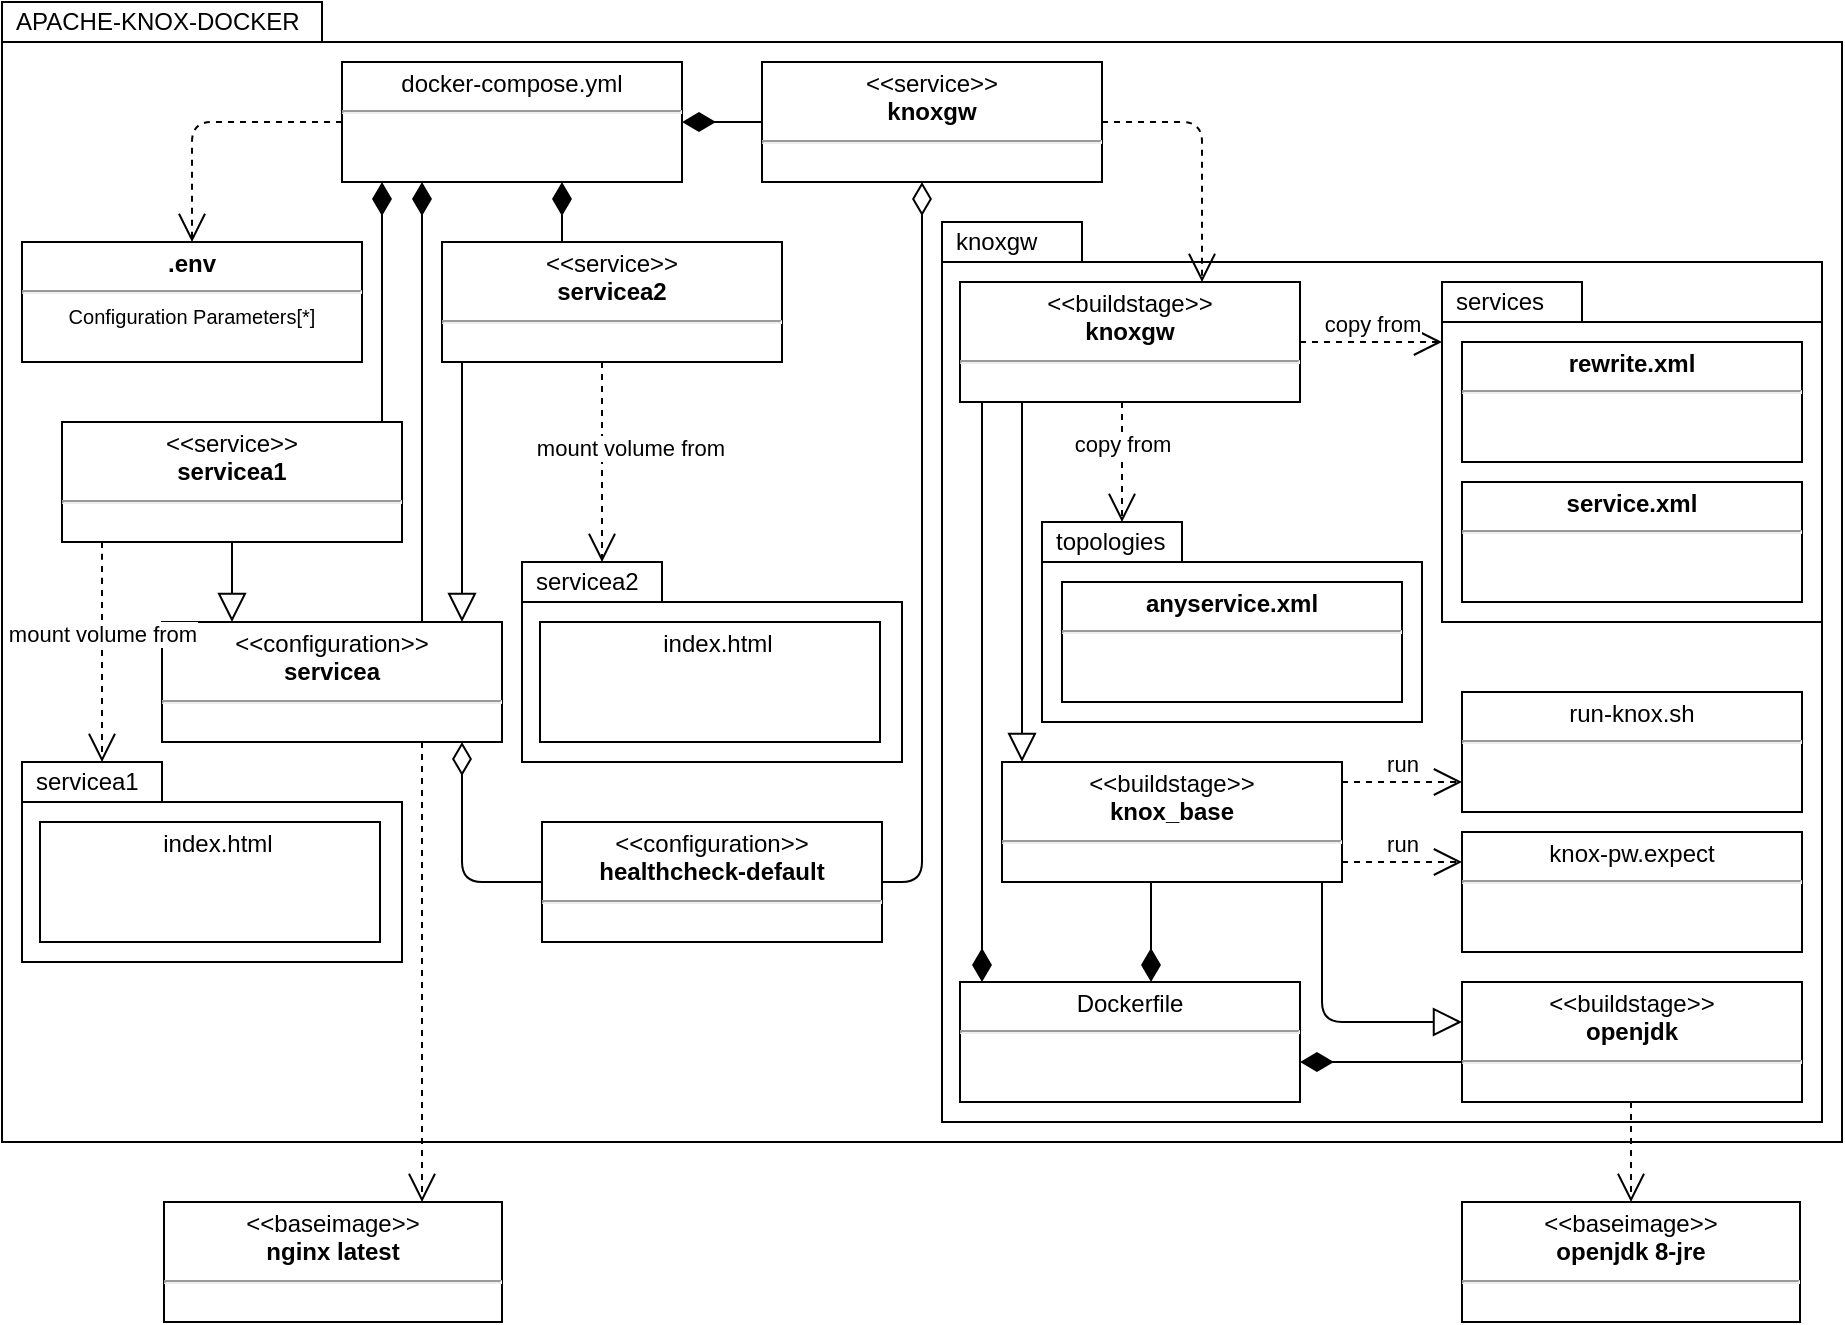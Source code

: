 <mxfile>
    <diagram id="yH5BhOkYe0fMXzbH4QcV" name="Page-1">
        <mxGraphModel dx="1611" dy="869" grid="1" gridSize="10" guides="1" tooltips="1" connect="1" arrows="1" fold="1" page="1" pageScale="1" pageWidth="1169" pageHeight="827" math="0" shadow="0">
            <root>
                <mxCell id="0"/>
                <mxCell id="1" parent="0"/>
                <mxCell id="42" value="&lt;p style=&quot;margin:0px;margin-top:4px;text-align:center;&quot;&gt;&amp;lt;&amp;lt;baseimage&amp;gt;&amp;gt;&lt;br&gt;&lt;b&gt;openjdk 8-jre&lt;/b&gt;&lt;/p&gt;&lt;hr&gt;&lt;p style=&quot;margin:0px;margin-left:8px;text-align:center;&quot;&gt;&lt;br&gt;&lt;/p&gt;" style="shape=rect;html=1;overflow=fill;whiteSpace=wrap;align=center;fillColor=none;" vertex="1" parent="1">
                    <mxGeometry x="780" y="640" width="169" height="60" as="geometry"/>
                </mxCell>
                <UserObject label="APACHE-KNOX-DOCKER" link="https://github.com/eliezerb2/apache-knox-docker/blob/master/knoxgw" id="48">
                    <mxCell style="shape=folder;xSize=90;align=left;spacingLeft=10;align=left;verticalAlign=top;spacingLeft=5;spacingTop=-4;tabWidth=160;tabHeight=20;tabPosition=left;html=1;recursiveResize=0;fillColor=none;" vertex="1" parent="1">
                        <mxGeometry x="50" y="40" width="920" height="570" as="geometry"/>
                    </mxCell>
                </UserObject>
                <mxCell id="19" value="&lt;p style=&quot;margin:0px;margin-top:4px;text-align:center;&quot;&gt;&amp;lt;&amp;lt;service&amp;gt;&amp;gt;&lt;br&gt;&lt;b&gt;knoxgw&lt;/b&gt;&lt;/p&gt;&lt;hr&gt;&lt;p style=&quot;margin:0px;margin-left:8px;text-align:center;&quot;&gt;&lt;br&gt;&lt;/p&gt;" style="shape=rect;html=1;overflow=fill;whiteSpace=wrap;align=center;fillColor=none;" vertex="1" parent="48">
                    <mxGeometry x="380" y="30" width="170" height="60" as="geometry"/>
                </mxCell>
                <mxCell id="39" value="" style="edgeStyle=elbowEdgeStyle;html=1;endArrow=open;endSize=12;dashed=1;verticalAlign=bottom;" edge="1" parent="48" source="19" target="55">
                    <mxGeometry width="160" relative="1" as="geometry">
                        <mxPoint x="-715" y="-30" as="sourcePoint"/>
                        <mxPoint x="-715" y="-70" as="targetPoint"/>
                        <Array as="points">
                            <mxPoint x="600" y="60"/>
                        </Array>
                    </mxGeometry>
                </mxCell>
                <UserObject label="&lt;p style=&quot;margin:0px;margin-top:4px;text-align:center;&quot;&gt;&lt;b&gt;.env&lt;/b&gt;&lt;/p&gt;&lt;hr&gt;&lt;p style=&quot;font-size:10px;margin:0px;text-align:center;&quot;&gt;Configuration Parameters[*]&lt;/p&gt;" link="https://github.com/eliezerb2/apache-knox-docker/blob/master/.env" id="14">
                    <mxCell style="shape=rect;html=1;overflow=fill;whiteSpace=wrap;fillColor=none;" vertex="1" parent="48">
                        <mxGeometry x="10" y="120" width="170" height="60" as="geometry"/>
                    </mxCell>
                </UserObject>
                <UserObject label="&lt;p style=&quot;margin:0px;margin-top:4px;text-align:center;&quot;&gt;docker-compose.yml&lt;br&gt;&lt;/p&gt;&lt;hr&gt;&lt;p style=&quot;font-size:10px;margin:0px;text-align:center;&quot;&gt;&lt;br&gt;&lt;/p&gt;" link="https://github.com/eliezerb2/apache-knox-docker/blob/master/docker-compose.yml" id="17">
                    <mxCell style="shape=rect;html=1;overflow=fill;whiteSpace=wrap;fillColor=none;" vertex="1" parent="48">
                        <mxGeometry x="170" y="30" width="170" height="60" as="geometry"/>
                    </mxCell>
                </UserObject>
                <mxCell id="23" value="&lt;p style=&quot;margin:0px;margin-top:4px;text-align:center;&quot;&gt;&amp;lt;&amp;lt;service&amp;gt;&amp;gt;&lt;br&gt;&lt;b&gt;servicea1&lt;/b&gt;&lt;/p&gt;&lt;hr&gt;&lt;p style=&quot;margin:0px;margin-left:8px;text-align:center;&quot;&gt;&lt;br&gt;&lt;/p&gt;" style="shape=rect;html=1;overflow=fill;whiteSpace=wrap;align=center;fillColor=none;" vertex="1" parent="48">
                    <mxGeometry x="30" y="210" width="170" height="60" as="geometry"/>
                </mxCell>
                <mxCell id="26" value="&lt;p style=&quot;margin:0px;margin-top:4px;text-align:center;&quot;&gt;&amp;lt;&amp;lt;service&amp;gt;&amp;gt;&lt;br&gt;&lt;b&gt;servicea2&lt;/b&gt;&lt;/p&gt;&lt;hr&gt;&lt;p style=&quot;margin:0px;margin-left:8px;text-align:center;&quot;&gt;&lt;br&gt;&lt;/p&gt;" style="shape=rect;html=1;overflow=fill;whiteSpace=wrap;align=center;fillColor=none;" vertex="1" parent="48">
                    <mxGeometry x="220" y="120" width="170" height="60" as="geometry"/>
                </mxCell>
                <mxCell id="16" value="" style="edgeStyle=elbowEdgeStyle;html=1;endArrow=open;endSize=12;dashed=1;verticalAlign=bottom;" edge="1" parent="48" source="17" target="14">
                    <mxGeometry width="160" relative="1" as="geometry">
                        <mxPoint x="-131.667" y="80" as="sourcePoint"/>
                        <mxPoint x="-100" as="targetPoint"/>
                        <Array as="points">
                            <mxPoint x="95" y="60"/>
                        </Array>
                    </mxGeometry>
                </mxCell>
                <mxCell id="20" value="" style="align=right;html=1;verticalAlign=bottom;endArrow=none;startArrow=diamondThin;startSize=14;startFill=1;edgeStyle=none;" edge="1" parent="48" source="17" target="19">
                    <mxGeometry x="1" relative="1" as="geometry">
                        <mxPoint x="-180" y="170" as="sourcePoint"/>
                        <mxPoint x="-20" y="170" as="targetPoint"/>
                    </mxGeometry>
                </mxCell>
                <mxCell id="24" value="" style="align=right;html=1;verticalAlign=bottom;endArrow=none;startArrow=diamondThin;startSize=14;startFill=1;edgeStyle=elbowEdgeStyle;" edge="1" parent="48" source="17" target="23">
                    <mxGeometry x="1" relative="1" as="geometry">
                        <mxPoint x="-210.385" y="150" as="sourcePoint"/>
                        <mxPoint x="-141.154" y="210" as="targetPoint"/>
                        <Array as="points">
                            <mxPoint x="190" y="140"/>
                            <mxPoint x="200" y="140"/>
                        </Array>
                    </mxGeometry>
                </mxCell>
                <mxCell id="25" value="" style="align=right;html=1;verticalAlign=bottom;endArrow=none;startArrow=diamondThin;startSize=14;startFill=1;edgeStyle=elbowEdgeStyle;" edge="1" target="26" parent="48" source="17">
                    <mxGeometry x="1" relative="1" as="geometry">
                        <mxPoint x="-227.308" y="250" as="sourcePoint"/>
                        <mxPoint x="-96.154" y="320" as="targetPoint"/>
                    </mxGeometry>
                </mxCell>
                <UserObject label="knoxgw" link="https://github.com/eliezerb2/apache-knox-docker/blob/master/knoxgw" id="32">
                    <mxCell style="shape=folder;xSize=90;align=left;spacingLeft=10;align=left;verticalAlign=top;spacingLeft=5;spacingTop=-4;tabWidth=70;tabHeight=20;tabPosition=left;html=1;recursiveResize=0;fillColor=none;" vertex="1" parent="48">
                        <mxGeometry x="470" y="110" width="440" height="450" as="geometry"/>
                    </mxCell>
                </UserObject>
                <UserObject label="&lt;p style=&quot;margin:0px;margin-top:4px;text-align:center;&quot;&gt;Dockerfile&lt;br&gt;&lt;/p&gt;&lt;hr&gt;&lt;p style=&quot;font-size:10px;margin:0px;text-align:center;&quot;&gt;&lt;br&gt;&lt;/p&gt;" link="https://github.com/eliezerb2/apache-knox-docker/blob/master/knoxgw/Dockerfile" id="36">
                    <mxCell style="shape=rect;html=1;overflow=fill;whiteSpace=wrap;fillColor=none;" vertex="1" parent="32">
                        <mxGeometry x="9" y="380" width="170" height="60" as="geometry"/>
                    </mxCell>
                </UserObject>
                <mxCell id="40" value="&lt;p style=&quot;margin:0px;margin-top:4px;text-align:center;&quot;&gt;&amp;lt;&amp;lt;buildstage&amp;gt;&amp;gt;&lt;br&gt;&lt;b&gt;openjdk&lt;/b&gt;&lt;/p&gt;&lt;hr&gt;&lt;p style=&quot;margin:0px;margin-left:8px;text-align:center;&quot;&gt;&lt;br&gt;&lt;/p&gt;" style="shape=rect;html=1;overflow=fill;whiteSpace=wrap;align=center;fillColor=none;" vertex="1" parent="32">
                    <mxGeometry x="260" y="380" width="170" height="60" as="geometry"/>
                </mxCell>
                <mxCell id="41" value="" style="align=right;html=1;verticalAlign=bottom;endArrow=none;startArrow=diamondThin;startSize=14;startFill=1;edgeStyle=elbowEdgeStyle;" edge="1" target="40" parent="32" source="36">
                    <mxGeometry x="1" relative="1" as="geometry">
                        <mxPoint x="100" y="110" as="sourcePoint"/>
                        <mxPoint x="288.846" y="210" as="targetPoint"/>
                        <Array as="points">
                            <mxPoint x="200" y="420"/>
                            <mxPoint x="180" y="460"/>
                            <mxPoint x="220" y="400"/>
                        </Array>
                    </mxGeometry>
                </mxCell>
                <mxCell id="52" value="&lt;p style=&quot;margin:0px;margin-top:4px;text-align:center;&quot;&gt;&amp;lt;&amp;lt;buildstage&amp;gt;&amp;gt;&lt;br&gt;&lt;b&gt;knox_base&lt;/b&gt;&lt;/p&gt;&lt;hr&gt;&lt;p style=&quot;margin:0px;margin-left:8px;text-align:center;&quot;&gt;&lt;br&gt;&lt;/p&gt;" style="shape=rect;html=1;overflow=fill;whiteSpace=wrap;align=center;fillColor=none;" vertex="1" parent="32">
                    <mxGeometry x="30" y="270" width="170" height="60" as="geometry"/>
                </mxCell>
                <mxCell id="54" value="" style="align=right;html=1;verticalAlign=bottom;endArrow=none;startArrow=diamondThin;startSize=14;startFill=1;edgeStyle=elbowEdgeStyle;" edge="1" parent="32" source="36" target="52">
                    <mxGeometry x="1" relative="1" as="geometry">
                        <mxPoint x="425.3" y="280" as="sourcePoint"/>
                        <mxPoint x="413.7" y="320" as="targetPoint"/>
                    </mxGeometry>
                </mxCell>
                <mxCell id="55" value="&lt;p style=&quot;margin:0px;margin-top:4px;text-align:center;&quot;&gt;&amp;lt;&amp;lt;buildstage&amp;gt;&amp;gt;&lt;br&gt;&lt;b&gt;knoxgw&lt;/b&gt;&lt;/p&gt;&lt;hr&gt;&lt;p style=&quot;margin:0px;margin-left:8px;text-align:center;&quot;&gt;&lt;br&gt;&lt;/p&gt;" style="shape=rect;html=1;overflow=fill;whiteSpace=wrap;align=center;fillColor=none;" vertex="1" parent="32">
                    <mxGeometry x="9" y="30" width="170" height="60" as="geometry"/>
                </mxCell>
                <mxCell id="56" value="" style="align=right;html=1;verticalAlign=bottom;endArrow=none;startArrow=diamondThin;startSize=14;startFill=1;edgeStyle=elbowEdgeStyle;" edge="1" parent="32" source="36" target="55">
                    <mxGeometry x="1" relative="1" as="geometry">
                        <mxPoint x="453.333" y="270" as="sourcePoint"/>
                        <mxPoint x="566.667" y="390" as="targetPoint"/>
                        <Array as="points">
                            <mxPoint x="20" y="210"/>
                        </Array>
                    </mxGeometry>
                </mxCell>
                <UserObject label="services" link="https://github.com/eliezerb2/apache-knox-docker/blob/master/knoxgw/services" id="58">
                    <mxCell style="shape=folder;xSize=90;align=left;spacingLeft=10;align=left;verticalAlign=top;spacingLeft=5;spacingTop=-4;tabWidth=70;tabHeight=20;tabPosition=left;html=1;recursiveResize=0;fillColor=none;" vertex="1" parent="32">
                        <mxGeometry x="250" y="30" width="190" height="170" as="geometry"/>
                    </mxCell>
                </UserObject>
                <mxCell id="60" value="&lt;p style=&quot;margin:0px;margin-top:4px;text-align:center;&quot;&gt;&lt;b&gt;rewrite.xml&lt;/b&gt;&lt;/p&gt;&lt;hr&gt;&lt;p style=&quot;margin:0px;margin-left:8px;text-align:center;&quot;&gt;&lt;br&gt;&lt;/p&gt;" style="shape=rect;html=1;overflow=fill;whiteSpace=wrap;align=center;fillColor=none;" vertex="1" parent="58">
                    <mxGeometry x="10" y="30" width="170" height="60" as="geometry"/>
                </mxCell>
                <mxCell id="69" value="&lt;p style=&quot;margin:0px;margin-top:4px;text-align:center;&quot;&gt;&lt;b&gt;service.xml&lt;/b&gt;&lt;/p&gt;&lt;hr&gt;&lt;p style=&quot;margin:0px;margin-left:8px;text-align:center;&quot;&gt;&lt;br&gt;&lt;/p&gt;" style="shape=rect;html=1;overflow=fill;whiteSpace=wrap;align=center;fillColor=none;" vertex="1" parent="58">
                    <mxGeometry x="10" y="100" width="170" height="60" as="geometry"/>
                </mxCell>
                <mxCell id="70" value="copy from" style="edgeStyle=elbowEdgeStyle;html=1;endArrow=open;endSize=12;dashed=1;verticalAlign=bottom;" edge="1" parent="32" source="55" target="58">
                    <mxGeometry width="160" relative="1" as="geometry">
                        <mxPoint x="133.375" y="210" as="sourcePoint"/>
                        <mxPoint x="207.125" y="510" as="targetPoint"/>
                        <Array as="points">
                            <mxPoint x="340" y="60"/>
                        </Array>
                    </mxGeometry>
                </mxCell>
                <mxCell id="71" value="copy from" style="edgeStyle=elbowEdgeStyle;html=1;endArrow=open;endSize=12;dashed=1;verticalAlign=bottom;" edge="1" target="72" parent="32" source="55">
                    <mxGeometry width="160" relative="1" as="geometry">
                        <mxPoint x="548" y="384.843" as="sourcePoint"/>
                        <mxPoint x="305.125" y="760" as="targetPoint"/>
                        <Array as="points">
                            <mxPoint x="90" y="120"/>
                        </Array>
                    </mxGeometry>
                </mxCell>
                <mxCell id="75" value="&lt;p style=&quot;margin:0px;margin-top:4px;text-align:center;&quot;&gt;knox-pw.expect&lt;/p&gt;&lt;hr&gt;&lt;p style=&quot;margin:0px;margin-left:8px;text-align:center;&quot;&gt;&lt;br&gt;&lt;/p&gt;" style="shape=rect;html=1;overflow=fill;whiteSpace=wrap;align=center;fillColor=none;" vertex="1" parent="32">
                    <mxGeometry x="260" y="305" width="170" height="60" as="geometry"/>
                </mxCell>
                <mxCell id="76" value="run" style="edgeStyle=elbowEdgeStyle;html=1;endArrow=open;endSize=12;dashed=1;verticalAlign=bottom;" edge="1" parent="32" source="52" target="75">
                    <mxGeometry width="160" relative="1" as="geometry">
                        <mxPoint x="622.5" y="340" as="sourcePoint"/>
                        <mxPoint x="617.5" y="400" as="targetPoint"/>
                        <Array as="points">
                            <mxPoint x="220" y="320"/>
                            <mxPoint x="280" y="320"/>
                        </Array>
                    </mxGeometry>
                </mxCell>
                <mxCell id="79" value="&lt;p style=&quot;margin:0px;margin-top:4px;text-align:center;&quot;&gt;run-knox.sh&lt;/p&gt;&lt;hr&gt;&lt;p style=&quot;margin:0px;margin-left:8px;text-align:center;&quot;&gt;&lt;br&gt;&lt;/p&gt;" style="shape=rect;html=1;overflow=fill;whiteSpace=wrap;align=center;fillColor=none;" vertex="1" parent="32">
                    <mxGeometry x="260" y="235" width="170" height="60" as="geometry"/>
                </mxCell>
                <mxCell id="80" value="run" style="edgeStyle=elbowEdgeStyle;html=1;endArrow=open;endSize=12;dashed=1;verticalAlign=bottom;" edge="1" target="79" parent="32" source="52">
                    <mxGeometry width="160" relative="1" as="geometry">
                        <mxPoint x="374.111" y="437.5" as="sourcePoint"/>
                        <mxPoint x="383.5" y="387.5" as="targetPoint"/>
                        <Array as="points">
                            <mxPoint x="220" y="280"/>
                            <mxPoint x="260" y="280"/>
                        </Array>
                    </mxGeometry>
                </mxCell>
                <mxCell id="115" value="" style="edgeStyle=elbowEdgeStyle;html=1;endSize=12;endArrow=block;endFill=0;" edge="1" parent="32" source="52" target="40">
                    <mxGeometry width="160" relative="1" as="geometry">
                        <mxPoint x="309.5" y="430" as="sourcePoint"/>
                        <mxPoint x="320" y="500" as="targetPoint"/>
                        <Array as="points">
                            <mxPoint x="190" y="400"/>
                            <mxPoint x="190" y="380"/>
                            <mxPoint x="190" y="350"/>
                        </Array>
                    </mxGeometry>
                </mxCell>
                <mxCell id="116" value="" style="edgeStyle=elbowEdgeStyle;html=1;endSize=12;endArrow=block;endFill=0;" edge="1" parent="32" source="55" target="52">
                    <mxGeometry width="160" relative="1" as="geometry">
                        <mxPoint x="521.667" y="520" as="sourcePoint"/>
                        <mxPoint x="558.333" y="550" as="targetPoint"/>
                        <Array as="points">
                            <mxPoint x="40" y="170"/>
                        </Array>
                    </mxGeometry>
                </mxCell>
                <UserObject label="topologies" link="https://github.com/eliezerb2/apache-knox-docker/blob/master/knoxgw/services" id="72">
                    <mxCell style="shape=folder;xSize=90;align=left;spacingLeft=10;align=left;verticalAlign=top;spacingLeft=5;spacingTop=-4;tabWidth=70;tabHeight=20;tabPosition=left;html=1;recursiveResize=0;fillColor=none;" vertex="1" parent="32">
                        <mxGeometry x="50" y="150" width="190" height="100" as="geometry"/>
                    </mxCell>
                </UserObject>
                <mxCell id="73" value="&lt;p style=&quot;margin:0px;margin-top:4px;text-align:center;&quot;&gt;&lt;b&gt;anyservice.xml&lt;/b&gt;&lt;/p&gt;&lt;hr&gt;&lt;p style=&quot;margin:0px;margin-left:8px;text-align:center;&quot;&gt;&lt;br&gt;&lt;/p&gt;" style="shape=rect;html=1;overflow=fill;whiteSpace=wrap;align=center;fillColor=none;" vertex="1" parent="72">
                    <mxGeometry x="10" y="30" width="170" height="60" as="geometry"/>
                </mxCell>
                <mxCell id="106" value="&lt;p style=&quot;margin:0px;margin-top:4px;text-align:center;&quot;&gt;&amp;lt;&amp;lt;configuration&amp;gt;&amp;gt;&lt;br&gt;&lt;b&gt;servicea&lt;/b&gt;&lt;/p&gt;&lt;hr&gt;&lt;p style=&quot;margin:0px;margin-left:8px;text-align:center;&quot;&gt;&lt;br&gt;&lt;/p&gt;" style="shape=rect;html=1;overflow=fill;whiteSpace=wrap;align=center;fillColor=none;" vertex="1" parent="48">
                    <mxGeometry x="80" y="310" width="170" height="60" as="geometry"/>
                </mxCell>
                <mxCell id="108" value="" style="edgeStyle=elbowEdgeStyle;html=1;endSize=12;endArrow=block;endFill=0;" edge="1" parent="48" source="26" target="106">
                    <mxGeometry width="160" relative="1" as="geometry">
                        <mxPoint x="-100" y="570" as="sourcePoint"/>
                        <mxPoint x="60" y="570" as="targetPoint"/>
                        <Array as="points">
                            <mxPoint x="230" y="210"/>
                        </Array>
                    </mxGeometry>
                </mxCell>
                <mxCell id="109" value="" style="edgeStyle=elbowEdgeStyle;html=1;endSize=12;endArrow=block;endFill=0;elbow=vertical;" edge="1" parent="48" source="23" target="106">
                    <mxGeometry width="160" relative="1" as="geometry">
                        <mxPoint x="125" y="360" as="sourcePoint"/>
                        <mxPoint x="125" y="460" as="targetPoint"/>
                        <Array as="points">
                            <mxPoint x="100" y="210"/>
                            <mxPoint x="110" y="180"/>
                        </Array>
                    </mxGeometry>
                </mxCell>
                <mxCell id="110" value="" style="align=right;html=1;verticalAlign=bottom;endArrow=none;startArrow=diamondThin;startSize=14;startFill=1;edgeStyle=elbowEdgeStyle;" edge="1" parent="48" source="17" target="106">
                    <mxGeometry x="1" relative="1" as="geometry">
                        <mxPoint x="307.609" y="130" as="sourcePoint"/>
                        <mxPoint x="152.391" y="300" as="targetPoint"/>
                    </mxGeometry>
                </mxCell>
                <mxCell id="111" value="&lt;p style=&quot;margin:0px;margin-top:4px;text-align:center;&quot;&gt;&amp;lt;&amp;lt;configuration&amp;gt;&amp;gt;&lt;br&gt;&lt;b&gt;healthcheck-default&lt;/b&gt;&lt;/p&gt;&lt;hr&gt;&lt;p style=&quot;margin:0px;margin-left:8px;text-align:center;&quot;&gt;&lt;br&gt;&lt;/p&gt;" style="shape=rect;html=1;overflow=fill;whiteSpace=wrap;align=center;fillColor=none;" vertex="1" parent="48">
                    <mxGeometry x="270" y="410" width="170" height="60" as="geometry"/>
                </mxCell>
                <mxCell id="125" value="" style="align=right;html=1;verticalAlign=bottom;endArrow=none;startArrow=diamondThin;startSize=14;startFill=0;edgeStyle=elbowEdgeStyle;" edge="1" parent="48" source="106" target="111">
                    <mxGeometry x="1" relative="1" as="geometry">
                        <mxPoint x="159" y="720.004" as="sourcePoint"/>
                        <mxPoint x="100" y="740.616" as="targetPoint"/>
                        <Array as="points">
                            <mxPoint x="230" y="400"/>
                            <mxPoint x="230" y="370"/>
                            <mxPoint x="230" y="350"/>
                            <mxPoint x="240" y="370"/>
                            <mxPoint x="230" y="440"/>
                        </Array>
                    </mxGeometry>
                </mxCell>
                <mxCell id="124" value="" style="align=right;html=1;verticalAlign=bottom;endArrow=none;startArrow=diamondThin;startSize=14;startFill=0;edgeStyle=elbowEdgeStyle;" edge="1" parent="48" source="19" target="111">
                    <mxGeometry x="1" relative="1" as="geometry">
                        <mxPoint x="149" y="710.004" as="sourcePoint"/>
                        <mxPoint x="90" y="730.616" as="targetPoint"/>
                        <Array as="points">
                            <mxPoint x="460" y="240"/>
                            <mxPoint x="470" y="270"/>
                        </Array>
                    </mxGeometry>
                </mxCell>
                <UserObject label="servicea2" link="https://github.com/eliezerb2/apache-knox-docker/blob/master/knoxgw" id="117">
                    <mxCell style="shape=folder;xSize=90;align=left;spacingLeft=10;align=left;verticalAlign=top;spacingLeft=5;spacingTop=-4;tabWidth=70;tabHeight=20;tabPosition=left;html=1;recursiveResize=0;fillColor=none;" vertex="1" parent="48">
                        <mxGeometry x="260" y="280" width="190" height="100" as="geometry"/>
                    </mxCell>
                </UserObject>
                <mxCell id="118" value="&lt;p style=&quot;margin:0px;margin-top:4px;text-align:center;&quot;&gt;&lt;/p&gt;&lt;p style=&quot;margin:0px;margin-left:8px;text-align:center;&quot;&gt;index.html&lt;/p&gt;" style="shape=rect;html=1;overflow=fill;whiteSpace=wrap;align=center;fillColor=none;" vertex="1" parent="117">
                    <mxGeometry x="9" y="30" width="170" height="60" as="geometry"/>
                </mxCell>
                <mxCell id="120" value="mount volume from" style="edgeStyle=elbowEdgeStyle;html=1;endArrow=open;endSize=12;dashed=1;verticalAlign=bottom;" edge="1" parent="48" source="26" target="117">
                    <mxGeometry x="0.038" y="14" width="160" relative="1" as="geometry">
                        <mxPoint x="1000" y="472.357" as="sourcePoint"/>
                        <mxPoint x="1180" y="470" as="targetPoint"/>
                        <Array as="points">
                            <mxPoint x="300" y="200"/>
                        </Array>
                        <mxPoint as="offset"/>
                    </mxGeometry>
                </mxCell>
                <UserObject label="servicea1" link="https://github.com/eliezerb2/apache-knox-docker/blob/master/knoxgw" id="85">
                    <mxCell style="shape=folder;xSize=90;align=left;spacingLeft=10;align=left;verticalAlign=top;spacingLeft=5;spacingTop=-4;tabWidth=70;tabHeight=20;tabPosition=left;html=1;recursiveResize=0;fillColor=none;" vertex="1" parent="48">
                        <mxGeometry x="10" y="380" width="190" height="100" as="geometry"/>
                    </mxCell>
                </UserObject>
                <mxCell id="92" value="&lt;p style=&quot;margin:0px;margin-top:4px;text-align:center;&quot;&gt;&lt;/p&gt;&lt;p style=&quot;margin:0px;margin-left:8px;text-align:center;&quot;&gt;index.html&lt;/p&gt;" style="shape=rect;html=1;overflow=fill;whiteSpace=wrap;align=center;fillColor=none;" vertex="1" parent="85">
                    <mxGeometry x="9" y="30" width="170" height="60" as="geometry"/>
                </mxCell>
                <mxCell id="119" value="mount volume from" style="edgeStyle=elbowEdgeStyle;html=1;endArrow=open;endSize=12;dashed=1;verticalAlign=bottom;" edge="1" parent="48" source="23" target="85">
                    <mxGeometry x="-0.001" width="160" relative="1" as="geometry">
                        <mxPoint x="990" y="462.357" as="sourcePoint"/>
                        <mxPoint x="1211" y="499.997" as="targetPoint"/>
                        <Array as="points">
                            <mxPoint x="50" y="280"/>
                        </Array>
                        <mxPoint as="offset"/>
                    </mxGeometry>
                </mxCell>
                <mxCell id="81" value="&lt;p style=&quot;margin:0px;margin-top:4px;text-align:center;&quot;&gt;&amp;lt;&amp;lt;baseimage&amp;gt;&amp;gt;&lt;br&gt;&lt;b&gt;nginx latest&lt;/b&gt;&lt;/p&gt;&lt;hr&gt;&lt;p style=&quot;margin:0px;margin-left:8px;text-align:center;&quot;&gt;&lt;br&gt;&lt;/p&gt;" style="shape=rect;html=1;overflow=fill;whiteSpace=wrap;align=center;fillColor=none;" vertex="1" parent="1">
                    <mxGeometry x="131" y="640" width="169" height="60" as="geometry"/>
                </mxCell>
                <mxCell id="123" value="" style="edgeStyle=elbowEdgeStyle;html=1;endArrow=open;endSize=12;dashed=1;verticalAlign=bottom;" edge="1" parent="1" source="106" target="81">
                    <mxGeometry width="160" relative="1" as="geometry">
                        <mxPoint x="943.273" y="150" as="sourcePoint"/>
                        <mxPoint x="528.727" y="530" as="targetPoint"/>
                        <Array as="points">
                            <mxPoint x="260" y="530"/>
                        </Array>
                    </mxGeometry>
                </mxCell>
                <mxCell id="127" value="" style="edgeStyle=elbowEdgeStyle;html=1;endArrow=open;endSize=12;dashed=1;verticalAlign=bottom;" edge="1" parent="1" source="40" target="42">
                    <mxGeometry width="160" relative="1" as="geometry">
                        <mxPoint x="226" y="380" as="sourcePoint"/>
                        <mxPoint x="226" y="650" as="targetPoint"/>
                    </mxGeometry>
                </mxCell>
            </root>
        </mxGraphModel>
    </diagram>
</mxfile>